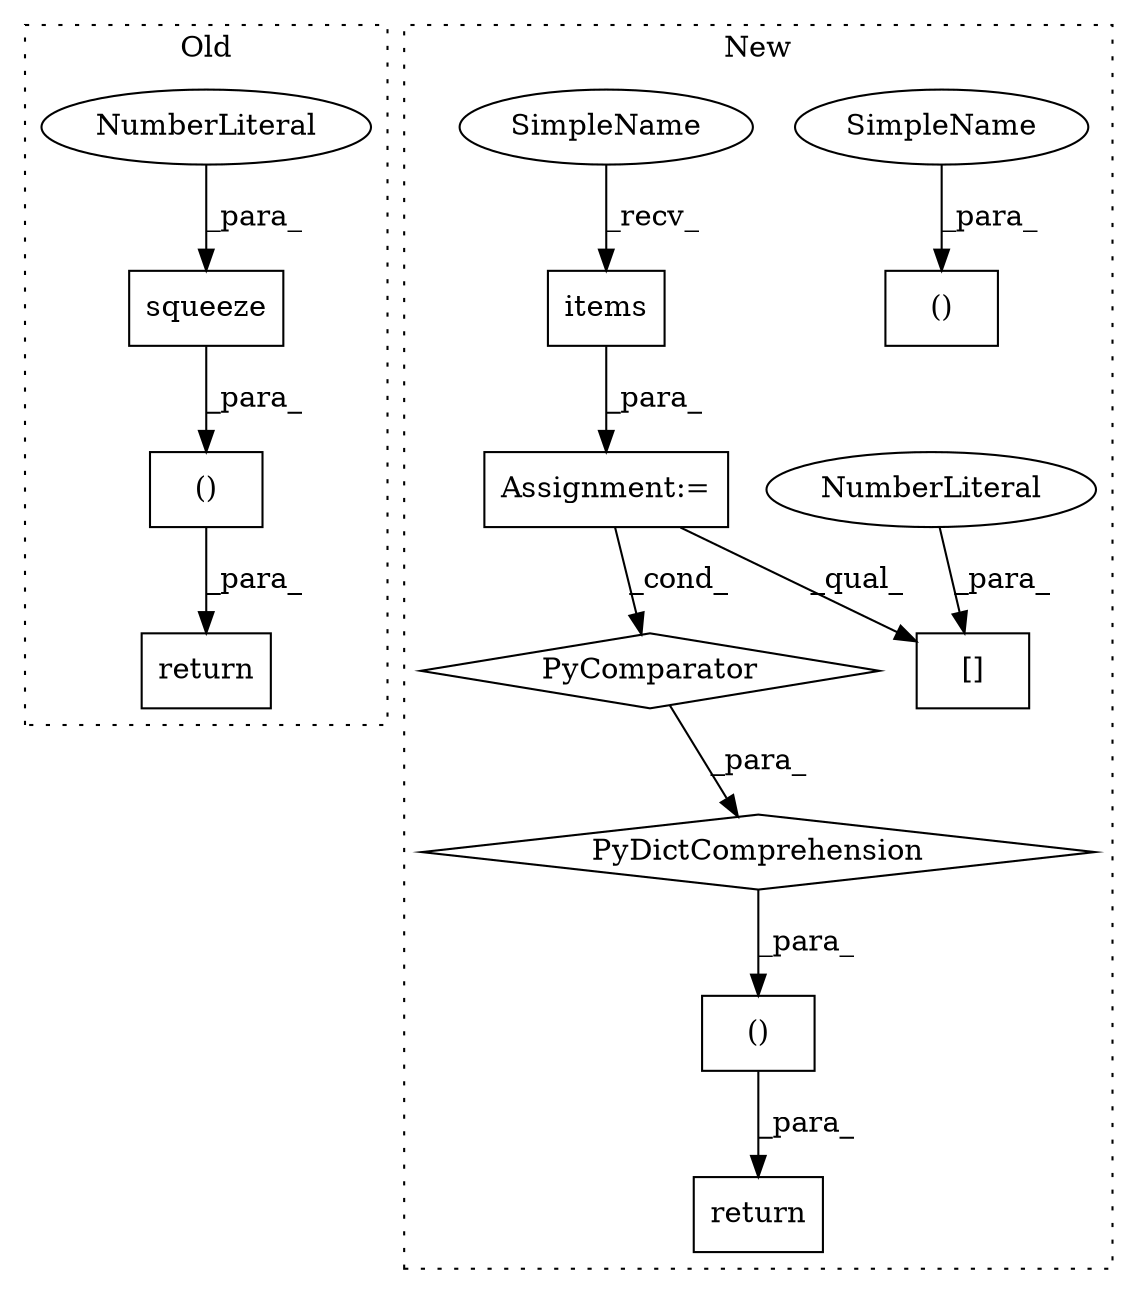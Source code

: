 digraph G {
subgraph cluster0 {
1 [label="squeeze" a="32" s="2072,2086" l="8,1" shape="box"];
5 [label="()" a="106" s="2024" l="67" shape="box"];
9 [label="NumberLiteral" a="34" s="2085" l="1" shape="ellipse"];
12 [label="return" a="41" s="2012" l="12" shape="box"];
label = "Old";
style="dotted";
}
subgraph cluster1 {
2 [label="PyDictComprehension" a="110" s="2063" l="121" shape="diamond"];
3 [label="PyComparator" a="113" s="2141" l="35" shape="diamond"];
4 [label="items" a="32" s="2160" l="7" shape="box"];
6 [label="()" a="106" s="2032" l="145" shape="box"];
7 [label="[]" a="2" s="2069,2072" l="2,1" shape="box"];
8 [label="NumberLiteral" a="34" s="2071" l="1" shape="ellipse"];
10 [label="Assignment:=" a="7" s="2141" l="35" shape="box"];
11 [label="return" a="41" s="2020" l="12" shape="box"];
13 [label="()" a="106" s="1941" l="31" shape="box"];
14 [label="SimpleName" a="42" s="1961" l="11" shape="ellipse"];
15 [label="SimpleName" a="42" s="2148" l="11" shape="ellipse"];
label = "New";
style="dotted";
}
1 -> 5 [label="_para_"];
2 -> 6 [label="_para_"];
3 -> 2 [label="_para_"];
4 -> 10 [label="_para_"];
5 -> 12 [label="_para_"];
6 -> 11 [label="_para_"];
8 -> 7 [label="_para_"];
9 -> 1 [label="_para_"];
10 -> 7 [label="_qual_"];
10 -> 3 [label="_cond_"];
14 -> 13 [label="_para_"];
15 -> 4 [label="_recv_"];
}